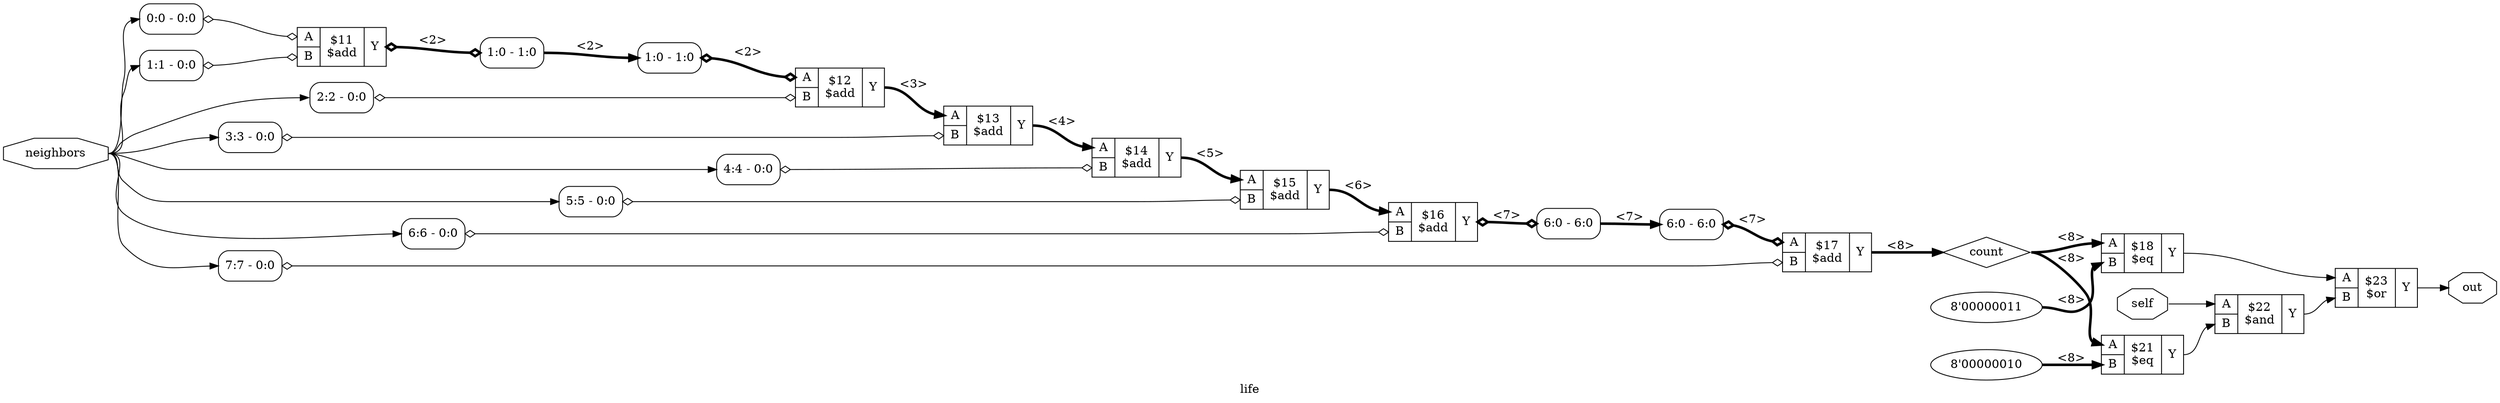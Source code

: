 digraph "life" {
label="life";
rankdir="LR";
remincross=true;
n11 [ shape=diamond, label="count", color="black", fontcolor="black" ];
n12 [ shape=octagon, label="out", color="black", fontcolor="black" ];
n13 [ shape=octagon, label="neighbors", color="black", fontcolor="black" ];
n14 [ shape=octagon, label="self", color="black", fontcolor="black" ];
c18 [ shape=record, label="{{<p15> A|<p16> B}|$23\n$or|{<p17> Y}}" ];
c19 [ shape=record, label="{{<p15> A|<p16> B}|$22\n$and|{<p17> Y}}" ];
v0 [ label="8'00000011" ];
c20 [ shape=record, label="{{<p15> A|<p16> B}|$18\n$eq|{<p17> Y}}" ];
c21 [ shape=record, label="{{<p15> A|<p16> B}|$17\n$add|{<p17> Y}}" ];
x1 [ shape=record, style=rounded, label="<s0> 7:7 - 0:0 " ];
x1:e -> c21:p16:w [arrowhead=odiamond, arrowtail=odiamond, dir=both, color="black", label=""];
x2 [ shape=record, style=rounded, label="<s0> 6:0 - 6:0 " ];
x2:e -> c21:p15:w [arrowhead=odiamond, arrowtail=odiamond, dir=both, color="black", style="setlinewidth(3)", label="<7>"];
c22 [ shape=record, label="{{<p15> A|<p16> B}|$16\n$add|{<p17> Y}}" ];
x3 [ shape=record, style=rounded, label="<s0> 6:0 - 6:0 " ];
c22:p17:e -> x3:w [arrowhead=odiamond, arrowtail=odiamond, dir=both, color="black", style="setlinewidth(3)", label="<7>"];
x4 [ shape=record, style=rounded, label="<s0> 6:6 - 0:0 " ];
x4:e -> c22:p16:w [arrowhead=odiamond, arrowtail=odiamond, dir=both, color="black", label=""];
c23 [ shape=record, label="{{<p15> A|<p16> B}|$15\n$add|{<p17> Y}}" ];
x5 [ shape=record, style=rounded, label="<s0> 5:5 - 0:0 " ];
x5:e -> c23:p16:w [arrowhead=odiamond, arrowtail=odiamond, dir=both, color="black", label=""];
c24 [ shape=record, label="{{<p15> A|<p16> B}|$14\n$add|{<p17> Y}}" ];
x6 [ shape=record, style=rounded, label="<s0> 4:4 - 0:0 " ];
x6:e -> c24:p16:w [arrowhead=odiamond, arrowtail=odiamond, dir=both, color="black", label=""];
c25 [ shape=record, label="{{<p15> A|<p16> B}|$13\n$add|{<p17> Y}}" ];
x7 [ shape=record, style=rounded, label="<s0> 3:3 - 0:0 " ];
x7:e -> c25:p16:w [arrowhead=odiamond, arrowtail=odiamond, dir=both, color="black", label=""];
c26 [ shape=record, label="{{<p15> A|<p16> B}|$12\n$add|{<p17> Y}}" ];
x8 [ shape=record, style=rounded, label="<s0> 2:2 - 0:0 " ];
x8:e -> c26:p16:w [arrowhead=odiamond, arrowtail=odiamond, dir=both, color="black", label=""];
x9 [ shape=record, style=rounded, label="<s0> 1:0 - 1:0 " ];
x9:e -> c26:p15:w [arrowhead=odiamond, arrowtail=odiamond, dir=both, color="black", style="setlinewidth(3)", label="<2>"];
c27 [ shape=record, label="{{<p15> A|<p16> B}|$11\n$add|{<p17> Y}}" ];
x10 [ shape=record, style=rounded, label="<s0> 1:0 - 1:0 " ];
c27:p17:e -> x10:w [arrowhead=odiamond, arrowtail=odiamond, dir=both, color="black", style="setlinewidth(3)", label="<2>"];
x11 [ shape=record, style=rounded, label="<s0> 1:1 - 0:0 " ];
x11:e -> c27:p16:w [arrowhead=odiamond, arrowtail=odiamond, dir=both, color="black", label=""];
x12 [ shape=record, style=rounded, label="<s0> 0:0 - 0:0 " ];
x12:e -> c27:p15:w [arrowhead=odiamond, arrowtail=odiamond, dir=both, color="black", label=""];
v13 [ label="8'00000010" ];
c28 [ shape=record, label="{{<p15> A|<p16> B}|$21\n$eq|{<p17> Y}}" ];
x3:s0:e -> x2:s0:w [color="black", style="setlinewidth(3)", label="<7>"];
c21:p17:e -> n11:w [color="black", style="setlinewidth(3)", label="<8>"];
n11:e -> c20:p15:w [color="black", style="setlinewidth(3)", label="<8>"];
n11:e -> c28:p15:w [color="black", style="setlinewidth(3)", label="<8>"];
c18:p17:e -> n12:w [color="black", label=""];
n13:e -> x11:s0:w [color="black", label=""];
n13:e -> x12:s0:w [color="black", label=""];
n13:e -> x1:s0:w [color="black", label=""];
n13:e -> x4:s0:w [color="black", label=""];
n13:e -> x5:s0:w [color="black", label=""];
n13:e -> x6:s0:w [color="black", label=""];
n13:e -> x7:s0:w [color="black", label=""];
n13:e -> x8:s0:w [color="black", label=""];
n14:e -> c19:p15:w [color="black", label=""];
x10:s0:e -> x9:s0:w [color="black", style="setlinewidth(3)", label="<2>"];
c23:p17:e -> c22:p15:w [color="black", style="setlinewidth(3)", label="<6>"];
c24:p17:e -> c23:p15:w [color="black", style="setlinewidth(3)", label="<5>"];
c25:p17:e -> c24:p15:w [color="black", style="setlinewidth(3)", label="<4>"];
c26:p17:e -> c25:p15:w [color="black", style="setlinewidth(3)", label="<3>"];
c20:p17:e -> c18:p15:w [color="black", label=""];
c28:p17:e -> c19:p16:w [color="black", label=""];
c19:p17:e -> c18:p16:w [color="black", label=""];
v0:e -> c20:p16:w [color="black", style="setlinewidth(3)", label="<8>"];
v13:e -> c28:p16:w [color="black", style="setlinewidth(3)", label="<8>"];
}

